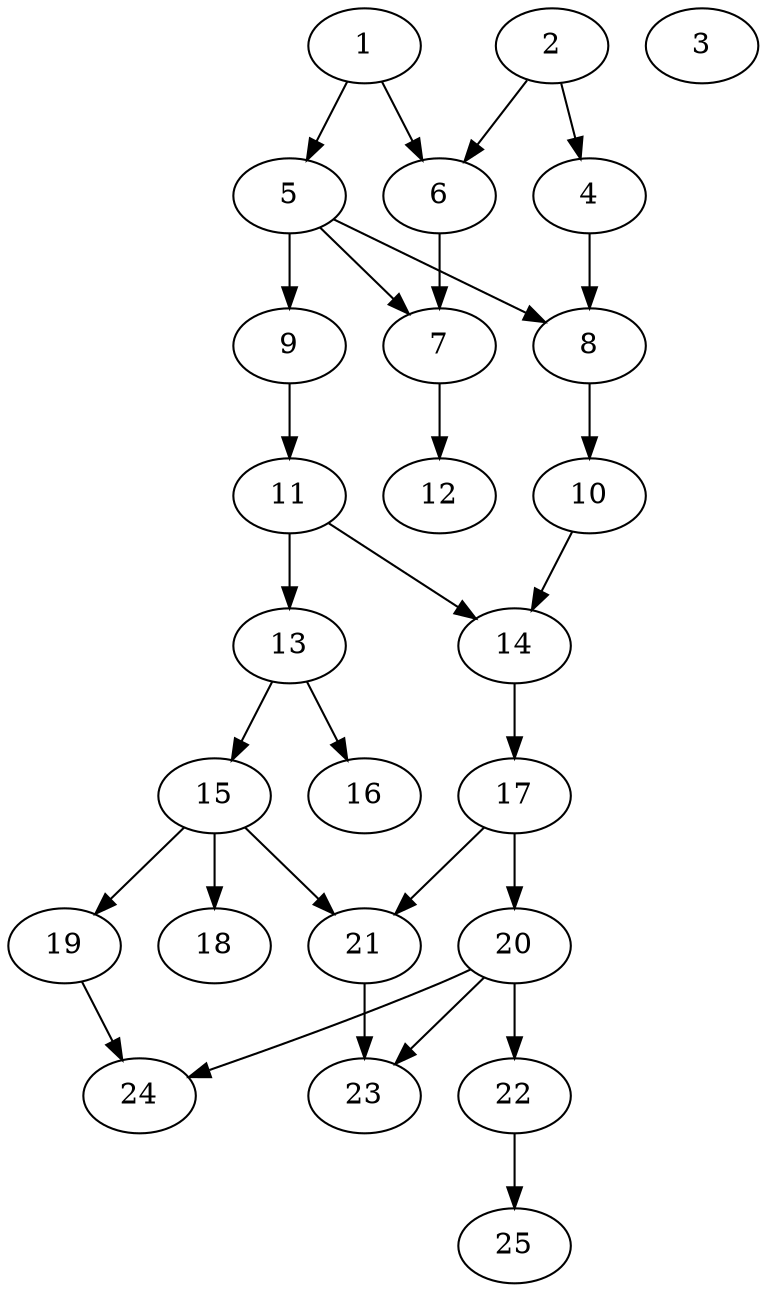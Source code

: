 // DAG automatically generated by daggen at Tue Aug  6 16:26:47 2019
// ./daggen --dot -n 25 --ccr 0.4 --fat 0.4 --regular 0.5 --density 0.5 --mindata 5242880 --maxdata 52428800 
digraph G {
  1 [size="130938880", alpha="0.05", expect_size="52375552"] 
  1 -> 5 [size ="52375552"]
  1 -> 6 [size ="52375552"]
  2 [size="101532160", alpha="0.17", expect_size="40612864"] 
  2 -> 4 [size ="40612864"]
  2 -> 6 [size ="40612864"]
  3 [size="45194240", alpha="0.11", expect_size="18077696"] 
  4 [size="15741440", alpha="0.07", expect_size="6296576"] 
  4 -> 8 [size ="6296576"]
  5 [size="90959360", alpha="0.07", expect_size="36383744"] 
  5 -> 7 [size ="36383744"]
  5 -> 8 [size ="36383744"]
  5 -> 9 [size ="36383744"]
  6 [size="127595520", alpha="0.17", expect_size="51038208"] 
  6 -> 7 [size ="51038208"]
  7 [size="109923840", alpha="0.15", expect_size="43969536"] 
  7 -> 12 [size ="43969536"]
  8 [size="106406400", alpha="0.08", expect_size="42562560"] 
  8 -> 10 [size ="42562560"]
  9 [size="74337280", alpha="0.17", expect_size="29734912"] 
  9 -> 11 [size ="29734912"]
  10 [size="26723840", alpha="0.13", expect_size="10689536"] 
  10 -> 14 [size ="10689536"]
  11 [size="42168320", alpha="0.15", expect_size="16867328"] 
  11 -> 13 [size ="16867328"]
  11 -> 14 [size ="16867328"]
  12 [size="73292800", alpha="0.02", expect_size="29317120"] 
  13 [size="53777920", alpha="0.13", expect_size="21511168"] 
  13 -> 15 [size ="21511168"]
  13 -> 16 [size ="21511168"]
  14 [size="116753920", alpha="0.04", expect_size="46701568"] 
  14 -> 17 [size ="46701568"]
  15 [size="40197120", alpha="0.10", expect_size="16078848"] 
  15 -> 18 [size ="16078848"]
  15 -> 19 [size ="16078848"]
  15 -> 21 [size ="16078848"]
  16 [size="84026880", alpha="0.05", expect_size="33610752"] 
  17 [size="68904960", alpha="0.12", expect_size="27561984"] 
  17 -> 20 [size ="27561984"]
  17 -> 21 [size ="27561984"]
  18 [size="38031360", alpha="0.15", expect_size="15212544"] 
  19 [size="86702080", alpha="0.12", expect_size="34680832"] 
  19 -> 24 [size ="34680832"]
  20 [size="70179840", alpha="0.07", expect_size="28071936"] 
  20 -> 22 [size ="28071936"]
  20 -> 23 [size ="28071936"]
  20 -> 24 [size ="28071936"]
  21 [size="29460480", alpha="0.03", expect_size="11784192"] 
  21 -> 23 [size ="11784192"]
  22 [size="119142400", alpha="0.13", expect_size="47656960"] 
  22 -> 25 [size ="47656960"]
  23 [size="15296000", alpha="0.09", expect_size="6118400"] 
  24 [size="89354240", alpha="0.06", expect_size="35741696"] 
  25 [size="111920640", alpha="0.15", expect_size="44768256"] 
}
